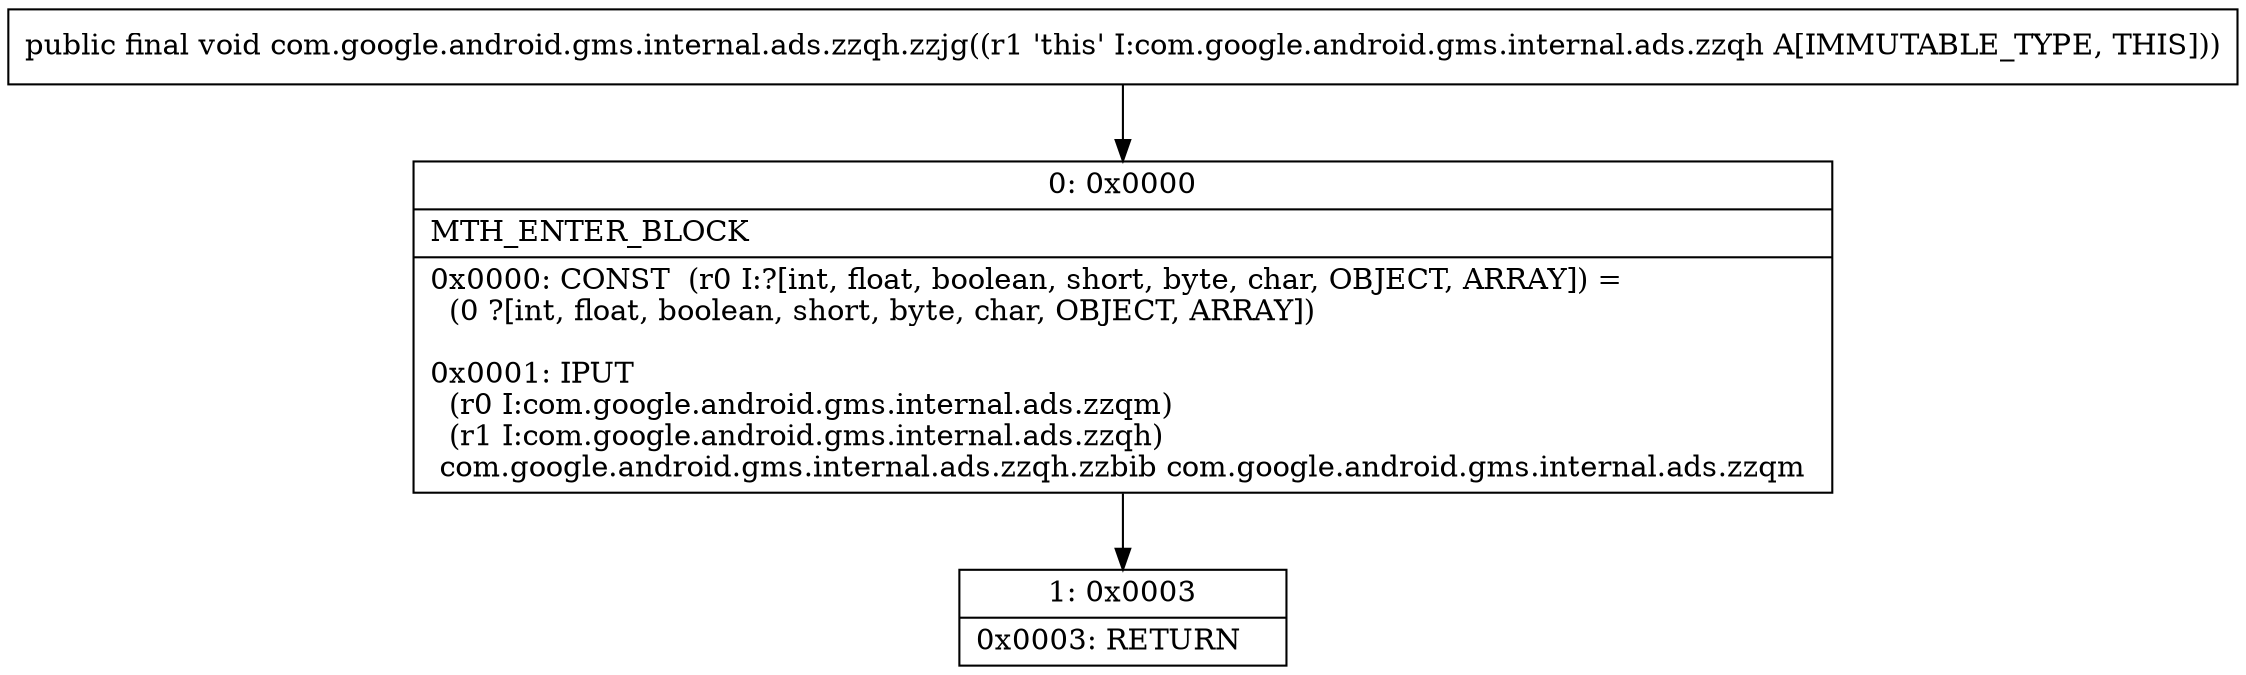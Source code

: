 digraph "CFG forcom.google.android.gms.internal.ads.zzqh.zzjg()V" {
Node_0 [shape=record,label="{0\:\ 0x0000|MTH_ENTER_BLOCK\l|0x0000: CONST  (r0 I:?[int, float, boolean, short, byte, char, OBJECT, ARRAY]) = \l  (0 ?[int, float, boolean, short, byte, char, OBJECT, ARRAY])\l \l0x0001: IPUT  \l  (r0 I:com.google.android.gms.internal.ads.zzqm)\l  (r1 I:com.google.android.gms.internal.ads.zzqh)\l com.google.android.gms.internal.ads.zzqh.zzbib com.google.android.gms.internal.ads.zzqm \l}"];
Node_1 [shape=record,label="{1\:\ 0x0003|0x0003: RETURN   \l}"];
MethodNode[shape=record,label="{public final void com.google.android.gms.internal.ads.zzqh.zzjg((r1 'this' I:com.google.android.gms.internal.ads.zzqh A[IMMUTABLE_TYPE, THIS])) }"];
MethodNode -> Node_0;
Node_0 -> Node_1;
}

